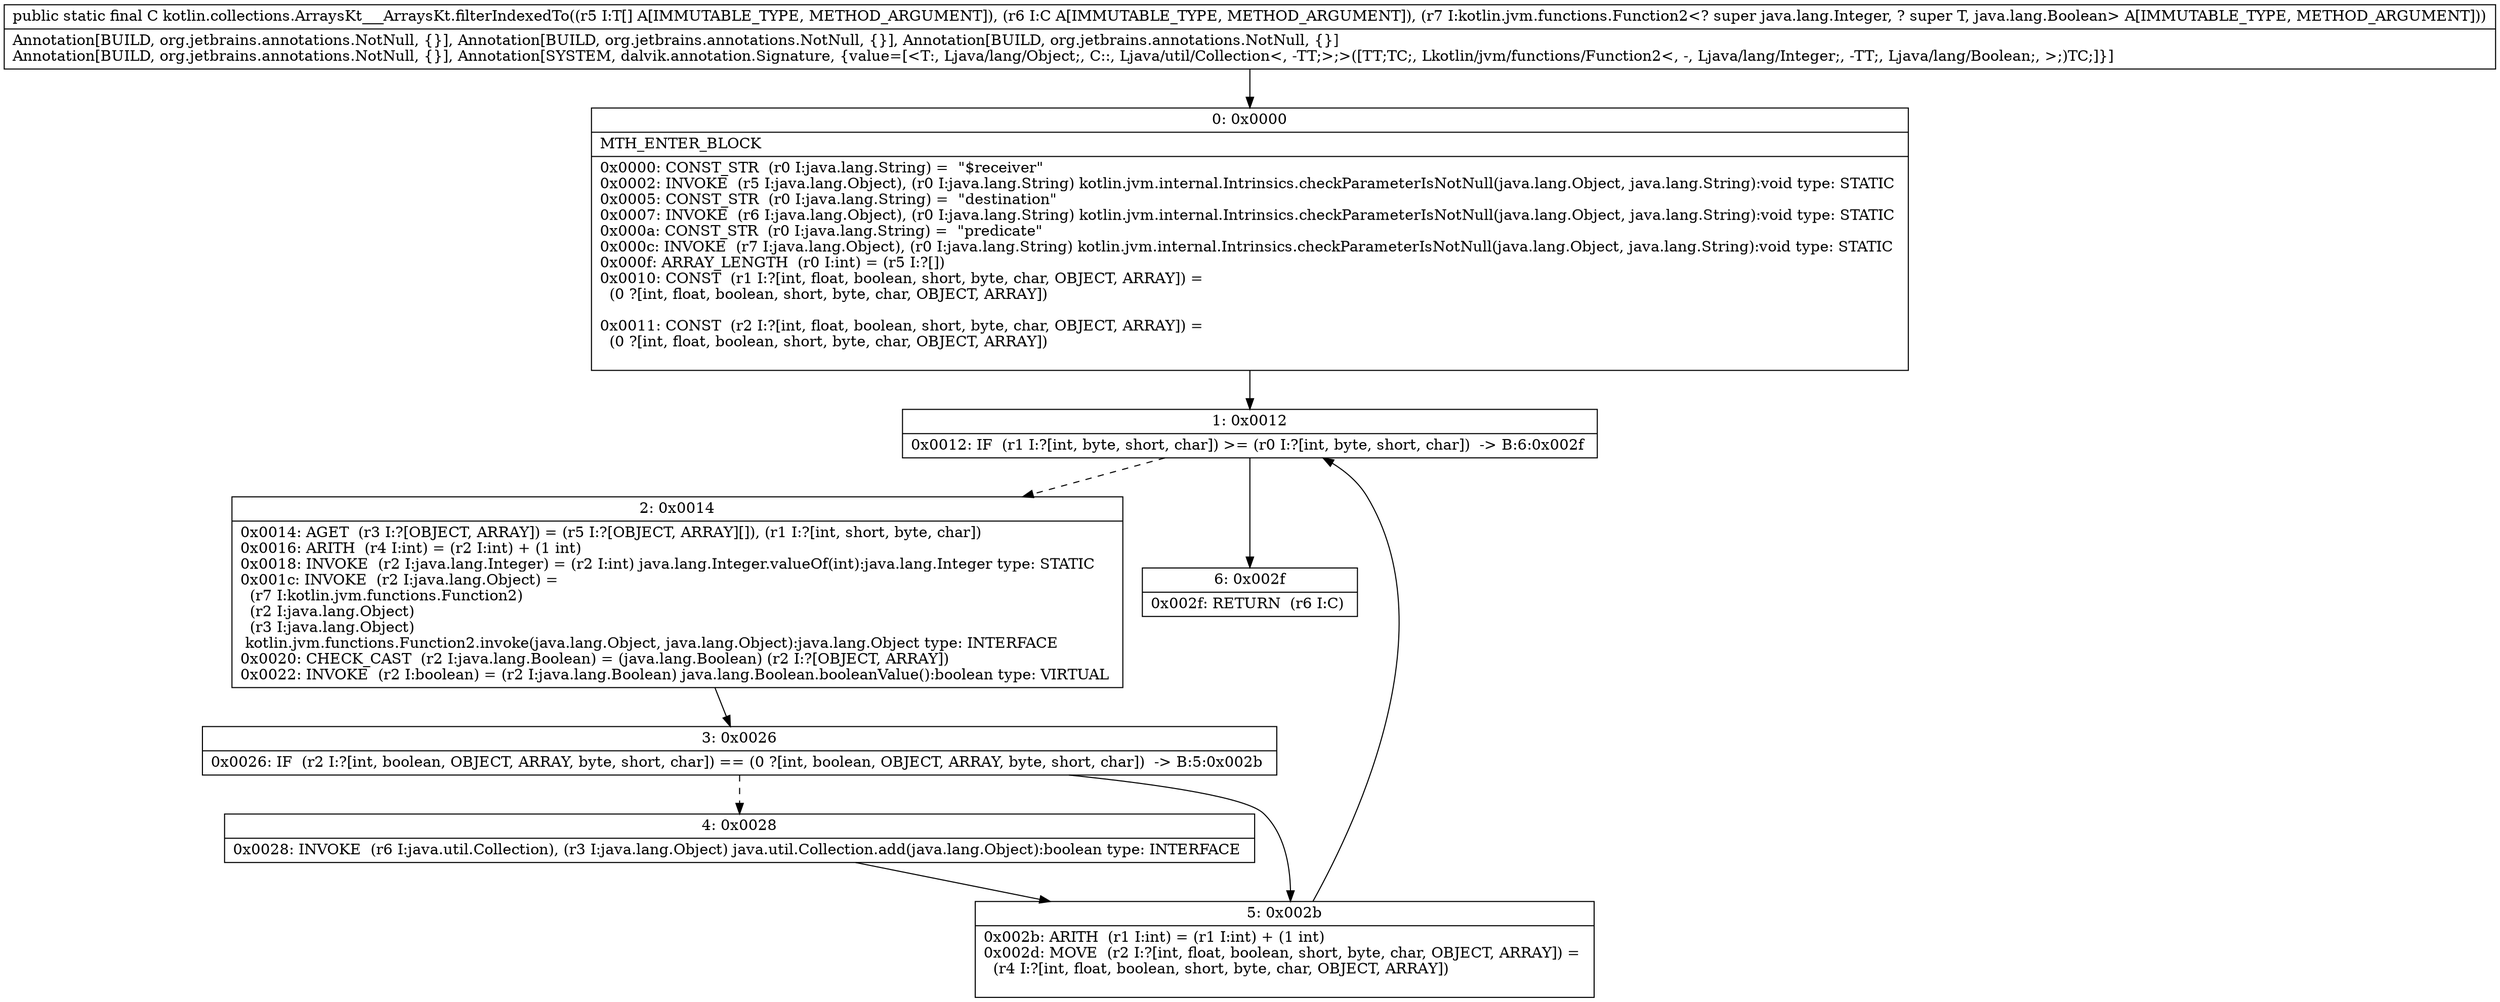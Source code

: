 digraph "CFG forkotlin.collections.ArraysKt___ArraysKt.filterIndexedTo([Ljava\/lang\/Object;Ljava\/util\/Collection;Lkotlin\/jvm\/functions\/Function2;)Ljava\/util\/Collection;" {
Node_0 [shape=record,label="{0\:\ 0x0000|MTH_ENTER_BLOCK\l|0x0000: CONST_STR  (r0 I:java.lang.String) =  \"$receiver\" \l0x0002: INVOKE  (r5 I:java.lang.Object), (r0 I:java.lang.String) kotlin.jvm.internal.Intrinsics.checkParameterIsNotNull(java.lang.Object, java.lang.String):void type: STATIC \l0x0005: CONST_STR  (r0 I:java.lang.String) =  \"destination\" \l0x0007: INVOKE  (r6 I:java.lang.Object), (r0 I:java.lang.String) kotlin.jvm.internal.Intrinsics.checkParameterIsNotNull(java.lang.Object, java.lang.String):void type: STATIC \l0x000a: CONST_STR  (r0 I:java.lang.String) =  \"predicate\" \l0x000c: INVOKE  (r7 I:java.lang.Object), (r0 I:java.lang.String) kotlin.jvm.internal.Intrinsics.checkParameterIsNotNull(java.lang.Object, java.lang.String):void type: STATIC \l0x000f: ARRAY_LENGTH  (r0 I:int) = (r5 I:?[]) \l0x0010: CONST  (r1 I:?[int, float, boolean, short, byte, char, OBJECT, ARRAY]) = \l  (0 ?[int, float, boolean, short, byte, char, OBJECT, ARRAY])\l \l0x0011: CONST  (r2 I:?[int, float, boolean, short, byte, char, OBJECT, ARRAY]) = \l  (0 ?[int, float, boolean, short, byte, char, OBJECT, ARRAY])\l \l}"];
Node_1 [shape=record,label="{1\:\ 0x0012|0x0012: IF  (r1 I:?[int, byte, short, char]) \>= (r0 I:?[int, byte, short, char])  \-\> B:6:0x002f \l}"];
Node_2 [shape=record,label="{2\:\ 0x0014|0x0014: AGET  (r3 I:?[OBJECT, ARRAY]) = (r5 I:?[OBJECT, ARRAY][]), (r1 I:?[int, short, byte, char]) \l0x0016: ARITH  (r4 I:int) = (r2 I:int) + (1 int) \l0x0018: INVOKE  (r2 I:java.lang.Integer) = (r2 I:int) java.lang.Integer.valueOf(int):java.lang.Integer type: STATIC \l0x001c: INVOKE  (r2 I:java.lang.Object) = \l  (r7 I:kotlin.jvm.functions.Function2)\l  (r2 I:java.lang.Object)\l  (r3 I:java.lang.Object)\l kotlin.jvm.functions.Function2.invoke(java.lang.Object, java.lang.Object):java.lang.Object type: INTERFACE \l0x0020: CHECK_CAST  (r2 I:java.lang.Boolean) = (java.lang.Boolean) (r2 I:?[OBJECT, ARRAY]) \l0x0022: INVOKE  (r2 I:boolean) = (r2 I:java.lang.Boolean) java.lang.Boolean.booleanValue():boolean type: VIRTUAL \l}"];
Node_3 [shape=record,label="{3\:\ 0x0026|0x0026: IF  (r2 I:?[int, boolean, OBJECT, ARRAY, byte, short, char]) == (0 ?[int, boolean, OBJECT, ARRAY, byte, short, char])  \-\> B:5:0x002b \l}"];
Node_4 [shape=record,label="{4\:\ 0x0028|0x0028: INVOKE  (r6 I:java.util.Collection), (r3 I:java.lang.Object) java.util.Collection.add(java.lang.Object):boolean type: INTERFACE \l}"];
Node_5 [shape=record,label="{5\:\ 0x002b|0x002b: ARITH  (r1 I:int) = (r1 I:int) + (1 int) \l0x002d: MOVE  (r2 I:?[int, float, boolean, short, byte, char, OBJECT, ARRAY]) = \l  (r4 I:?[int, float, boolean, short, byte, char, OBJECT, ARRAY])\l \l}"];
Node_6 [shape=record,label="{6\:\ 0x002f|0x002f: RETURN  (r6 I:C) \l}"];
MethodNode[shape=record,label="{public static final C kotlin.collections.ArraysKt___ArraysKt.filterIndexedTo((r5 I:T[] A[IMMUTABLE_TYPE, METHOD_ARGUMENT]), (r6 I:C A[IMMUTABLE_TYPE, METHOD_ARGUMENT]), (r7 I:kotlin.jvm.functions.Function2\<? super java.lang.Integer, ? super T, java.lang.Boolean\> A[IMMUTABLE_TYPE, METHOD_ARGUMENT]))  | Annotation[BUILD, org.jetbrains.annotations.NotNull, \{\}], Annotation[BUILD, org.jetbrains.annotations.NotNull, \{\}], Annotation[BUILD, org.jetbrains.annotations.NotNull, \{\}]\lAnnotation[BUILD, org.jetbrains.annotations.NotNull, \{\}], Annotation[SYSTEM, dalvik.annotation.Signature, \{value=[\<T:, Ljava\/lang\/Object;, C::, Ljava\/util\/Collection\<, \-TT;\>;\>([TT;TC;, Lkotlin\/jvm\/functions\/Function2\<, \-, Ljava\/lang\/Integer;, \-TT;, Ljava\/lang\/Boolean;, \>;)TC;]\}]\l}"];
MethodNode -> Node_0;
Node_0 -> Node_1;
Node_1 -> Node_2[style=dashed];
Node_1 -> Node_6;
Node_2 -> Node_3;
Node_3 -> Node_4[style=dashed];
Node_3 -> Node_5;
Node_4 -> Node_5;
Node_5 -> Node_1;
}

